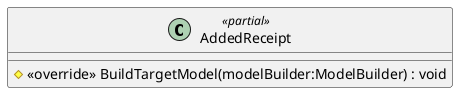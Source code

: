 @startuml
class AddedReceipt <<partial>> {
    # <<override>> BuildTargetModel(modelBuilder:ModelBuilder) : void
}
@enduml
